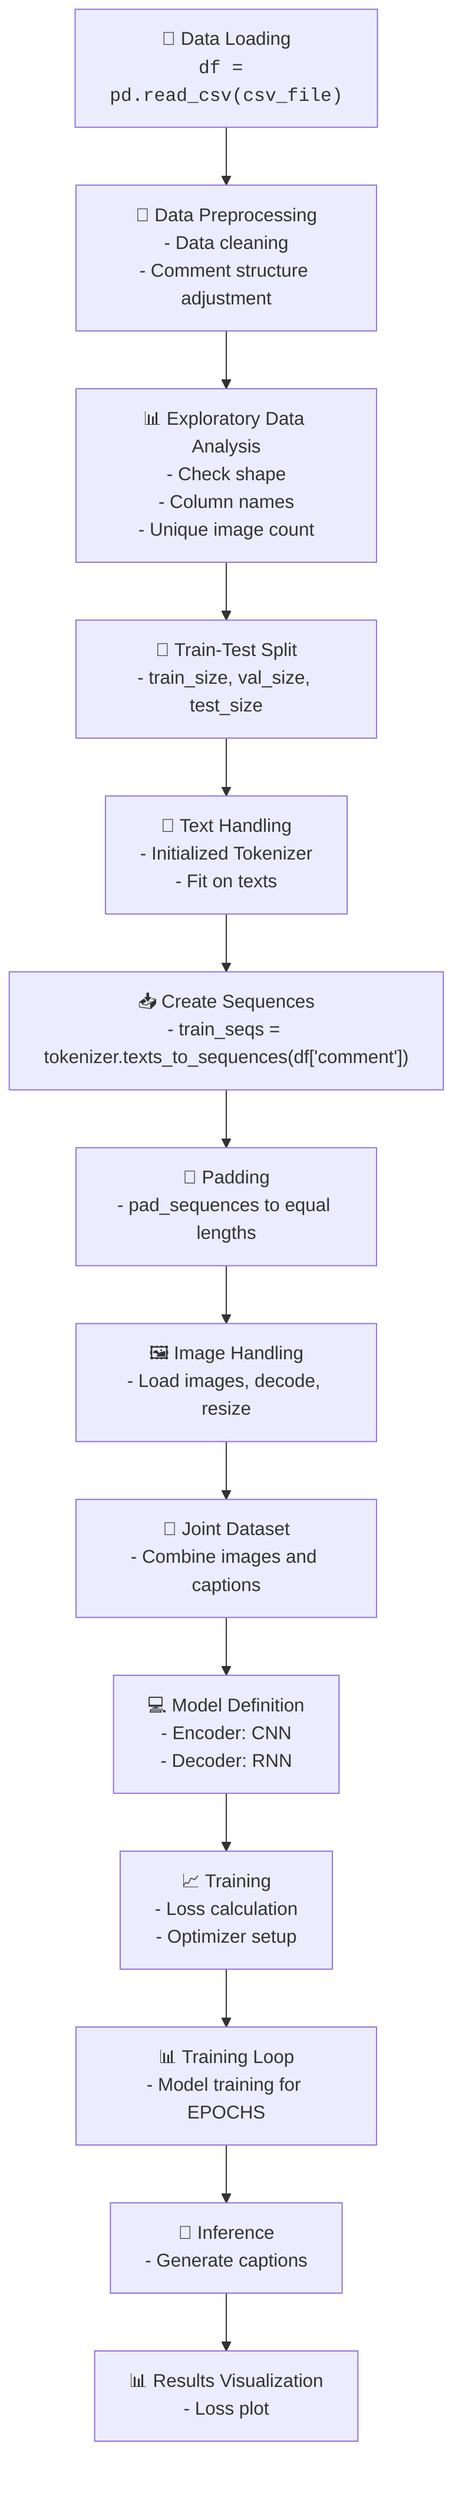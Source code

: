 flowchart TD
    A["📁 Data Loading\n<code>df = pd.read_csv(csv_file)</code>"] --> B["🔄 Data Preprocessing\n- Data cleaning\n- Comment structure adjustment"]
    B --> C["📊 Exploratory Data Analysis\n- Check shape\n- Column names\n- Unique image count"]
    C --> D["🧩 Train-Test Split\n- train_size, val_size, test_size"]
    D --> E["🔣 Text Handling\n- Initialized Tokenizer\n- Fit on texts"]
    E --> F["📥 Create Sequences\n- train_seqs = tokenizer.texts_to_sequences(df['comment'])"]
    F --> G["📐 Padding\n- pad_sequences to equal lengths"]
    G --> H["🖼️ Image Handling\n- Load images, decode, resize"]
    H --> I["🔗 Joint Dataset\n- Combine images and captions"]
    I --> J["💻 Model Definition\n- Encoder: CNN\n- Decoder: RNN"]
    J --> K["📈 Training\n- Loss calculation\n- Optimizer setup"]
    K --> L["📊 Training Loop\n- Model training for EPOCHS"]
    L --> M["🧠 Inference\n- Generate captions"]
    M --> N["📊 Results Visualization\n- Loss plot"]